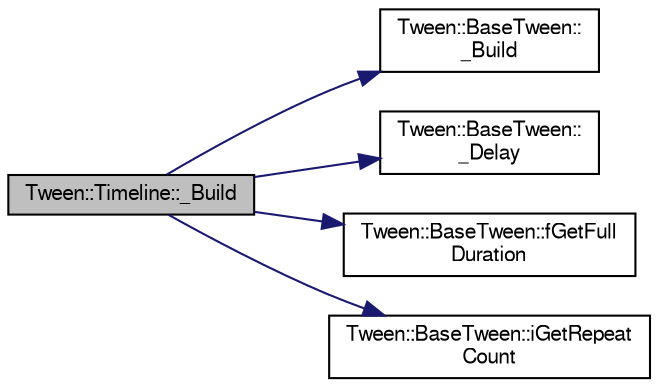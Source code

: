 digraph "Tween::Timeline::_Build"
{
  bgcolor="transparent";
  edge [fontname="FreeSans",fontsize="10",labelfontname="FreeSans",labelfontsize="10"];
  node [fontname="FreeSans",fontsize="10",shape=record];
  rankdir="LR";
  Node1 [label="Tween::Timeline::_Build",height=0.2,width=0.4,color="black", fillcolor="grey75", style="filled" fontcolor="black"];
  Node1 -> Node2 [color="midnightblue",fontsize="10",style="solid",fontname="FreeSans"];
  Node2 [label="Tween::BaseTween::\l_Build",height=0.2,width=0.4,color="black",URL="$classTween_1_1BaseTween.html#a64ad6429ecb5b4cecf82a154eee09d24"];
  Node1 -> Node3 [color="midnightblue",fontsize="10",style="solid",fontname="FreeSans"];
  Node3 [label="Tween::BaseTween::\l_Delay",height=0.2,width=0.4,color="black",URL="$classTween_1_1BaseTween.html#aa289be4187dd038207ee63ef66984f99"];
  Node1 -> Node4 [color="midnightblue",fontsize="10",style="solid",fontname="FreeSans"];
  Node4 [label="Tween::BaseTween::fGetFull\lDuration",height=0.2,width=0.4,color="black",URL="$classTween_1_1BaseTween.html#ab269e5a46fb8830b1e9e5760acebd3f5"];
  Node1 -> Node5 [color="midnightblue",fontsize="10",style="solid",fontname="FreeSans"];
  Node5 [label="Tween::BaseTween::iGetRepeat\lCount",height=0.2,width=0.4,color="black",URL="$classTween_1_1BaseTween.html#acc430675c598f0a35eb460841f662c31"];
}
